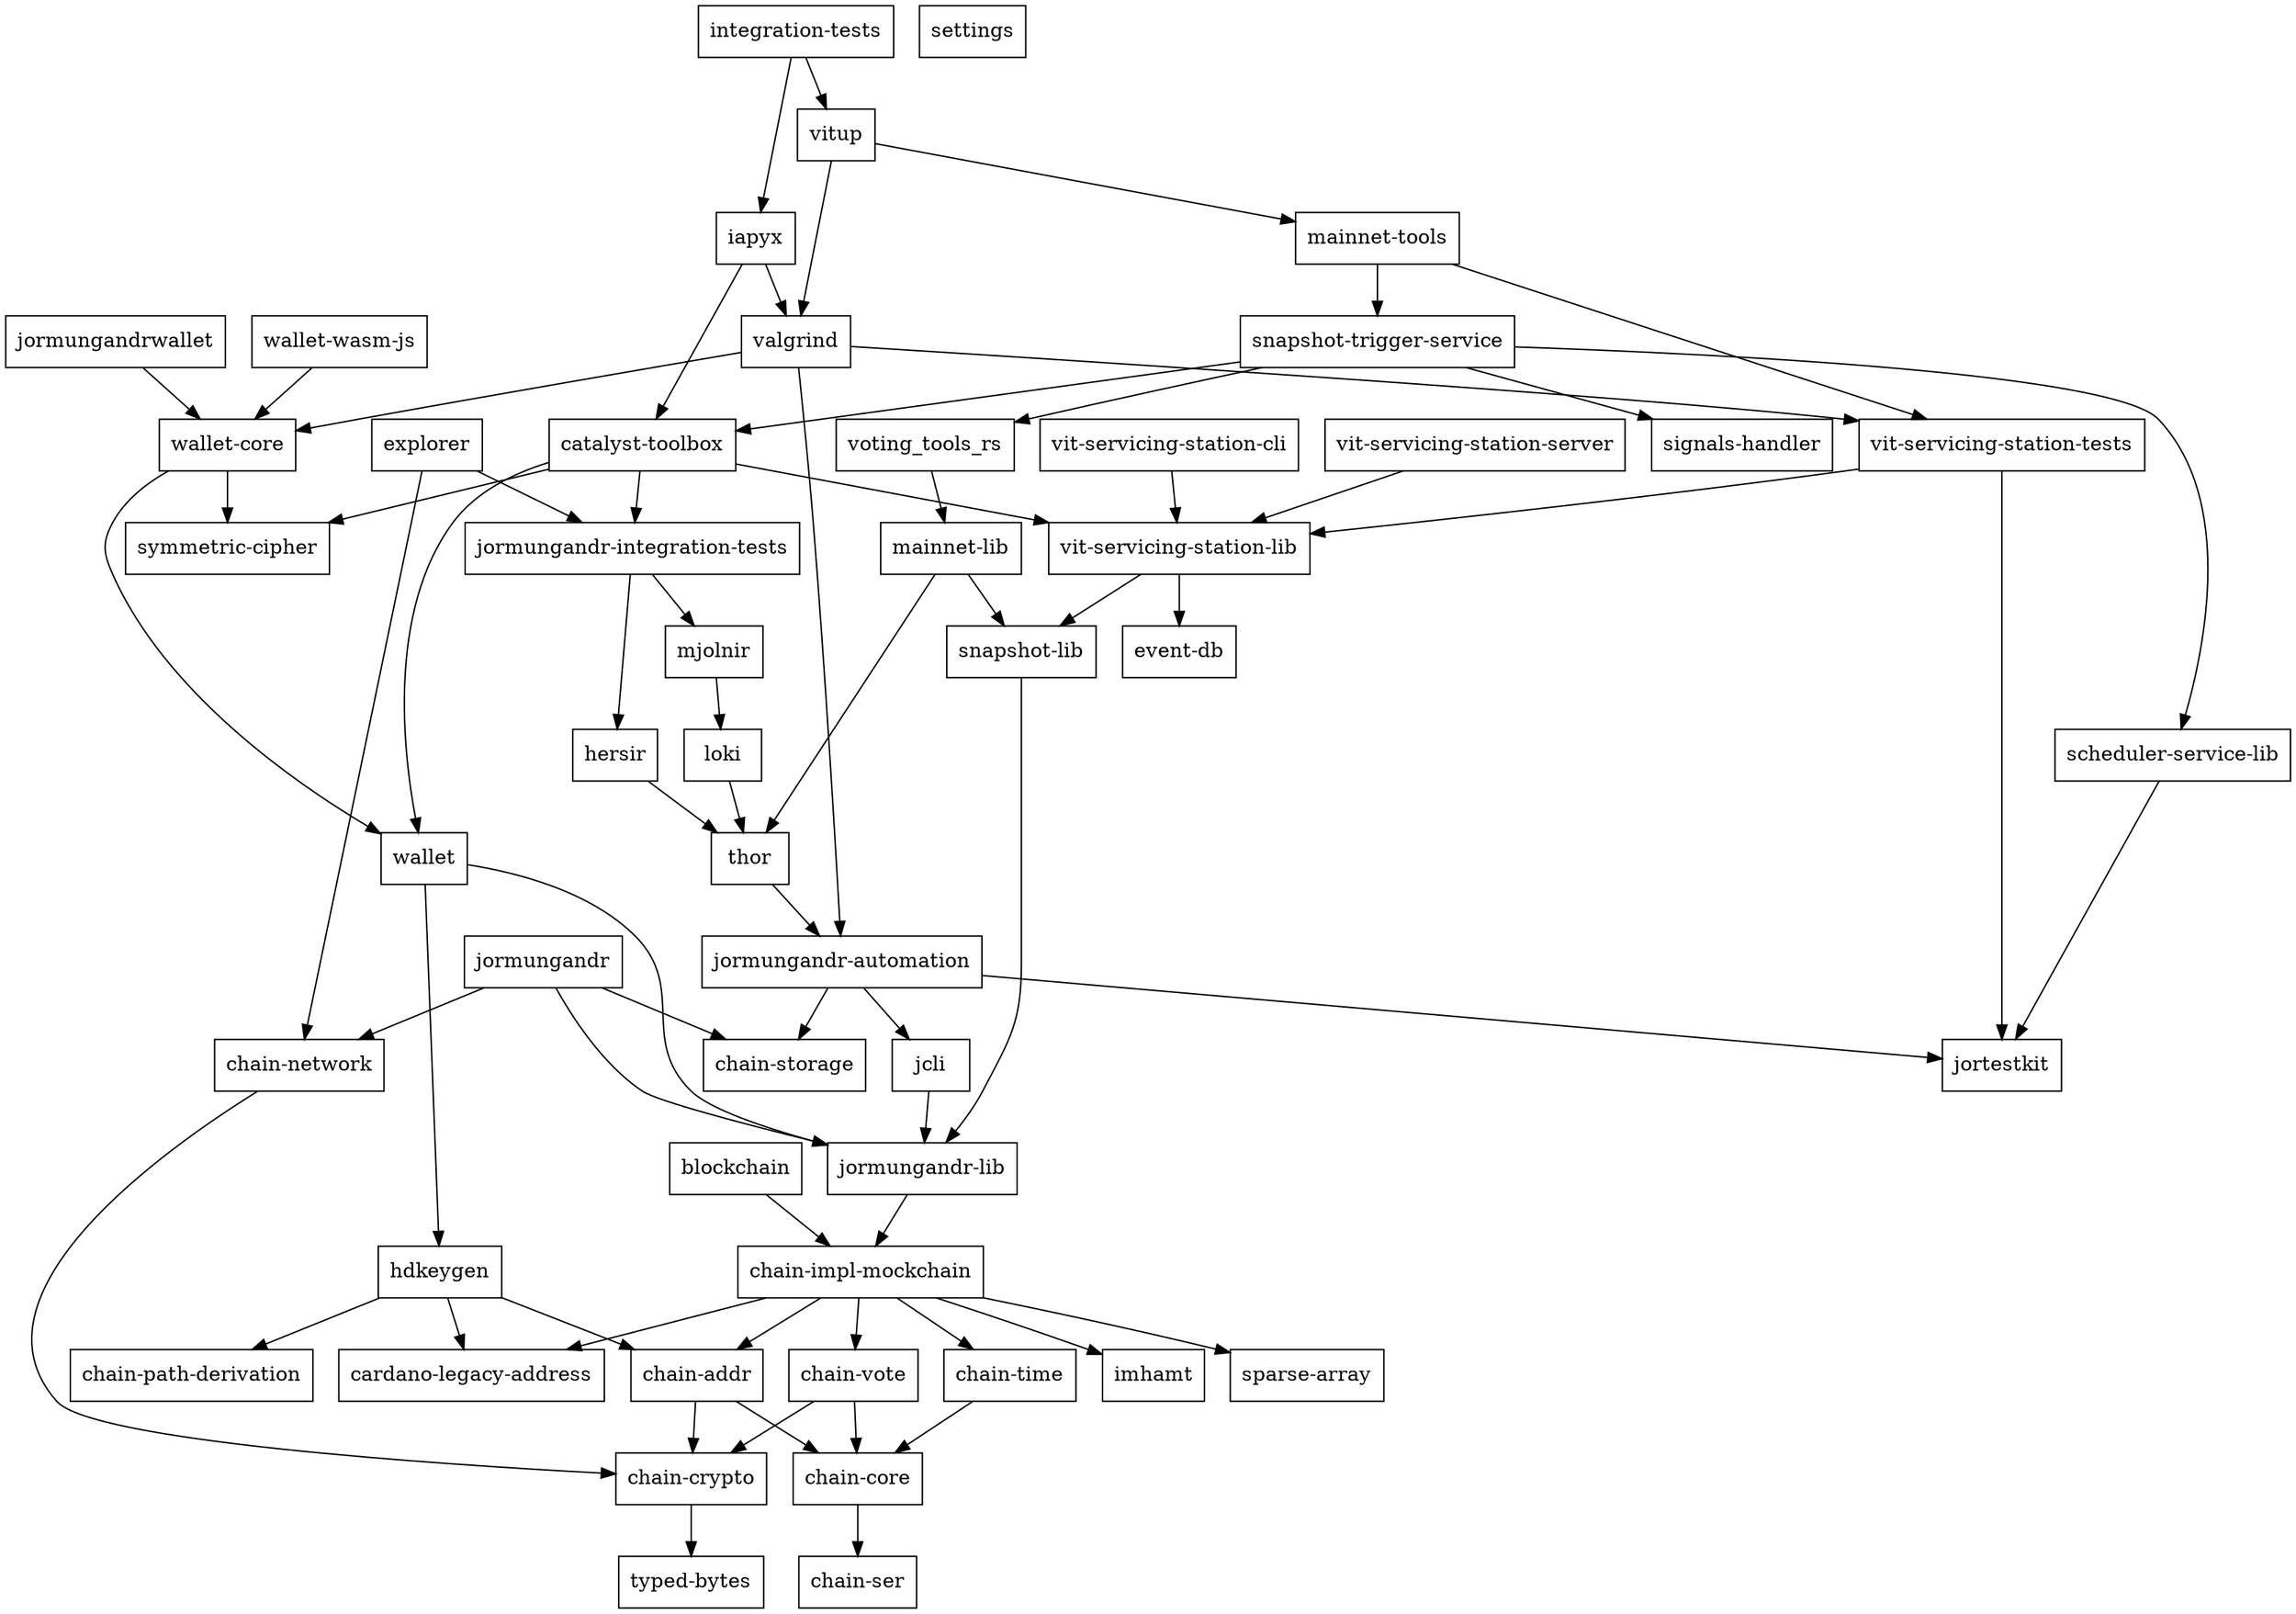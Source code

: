 digraph {
    0 [ label = "catalyst-toolbox" shape = box]
    1 [ label = "chain-addr" shape = box]
    2 [ label = "chain-core" shape = box]
    3 [ label = "chain-ser" shape = box]
    4 [ label = "chain-crypto" shape = box]
    5 [ label = "typed-bytes" shape = box]
    6 [ label = "chain-impl-mockchain" shape = box]
    7 [ label = "cardano-legacy-address" shape = box]
    8 [ label = "chain-time" shape = box]
    9 [ label = "chain-vote" shape = box]
    10 [ label = "imhamt" shape = box]
    11 [ label = "sparse-array" shape = box]
    12 [ label = "chain-storage" shape = box]
    13 [ label = "jcli" shape = box]
    14 [ label = "jormungandr-lib" shape = box]
    15 [ label = "jormungandr-automation" shape = box]
    16 [ label = "jortestkit" shape = box]
    17 [ label = "jormungandr-integration-tests" shape = box]
    18 [ label = "hersir" shape = box]
    19 [ label = "thor" shape = box]
    20 [ label = "loki" shape = box]
    21 [ label = "mjolnir" shape = box]
    22 [ label = "snapshot-lib" shape = box]
    23 [ label = "symmetric-cipher" shape = box]
    24 [ label = "vit-servicing-station-lib" shape = box]
    25 [ label = "event-db" shape = box]
    26 [ label = "vit-servicing-station-tests" shape = box]
    27 [ label = "wallet" shape = box]
    28 [ label = "chain-path-derivation" shape = box]
    29 [ label = "hdkeygen" shape = box]
    30 [ label = "chain-network" shape = box]
    31 [ label = "jormungandrwallet" shape = box]
    32 [ label = "wallet-core" shape = box]
    33 [ label = "wallet-wasm-js" shape = box]
    34 [ label = "jormungandr" shape = box]
    35 [ label = "explorer" shape = box]
    36 [ label = "settings" shape = box]
    37 [ label = "blockchain" shape = box]
    38 [ label = "vit-servicing-station-cli" shape = box]
    39 [ label = "vit-servicing-station-server" shape = box]
    40 [ label = "iapyx" shape = box]
    41 [ label = "valgrind" shape = box]
    42 [ label = "vitup" shape = box]
    43 [ label = "mainnet-lib" shape = box]
    44 [ label = "mainnet-tools" shape = box]
    45 [ label = "scheduler-service-lib" shape = box]
    46 [ label = "signals-handler" shape = box]
    47 [ label = "snapshot-trigger-service" shape = box]
    48 [ label = "voting_tools_rs" shape = box]
    49 [ label = "integration-tests" shape = box]
    0 -> 17 [ ]
    0 -> 23 [ ]
    0 -> 24 [ ]
    0 -> 27 [ ]
    1 -> 2 [ ]
    1 -> 4 [ ]
    2 -> 3 [ ]
    4 -> 5 [ ]
    6 -> 7 [ ]
    6 -> 1 [ ]
    6 -> 8 [ ]
    6 -> 9 [ ]
    6 -> 10 [ ]
    6 -> 11 [ ]
    8 -> 2 [ ]
    9 -> 2 [ ]
    9 -> 4 [ ]
    13 -> 14 [ ]
    14 -> 6 [ ]
    15 -> 12 [ ]
    15 -> 13 [ ]
    15 -> 16 [ ]
    17 -> 18 [ ]
    17 -> 21 [ ]
    18 -> 19 [ ]
    19 -> 15 [ ]
    20 -> 19 [ ]
    21 -> 20 [ ]
    22 -> 14 [ ]
    24 -> 25 [ ]
    24 -> 22 [ ]
    26 -> 16 [ ]
    26 -> 24 [ ]
    27 -> 29 [ ]
    27 -> 14 [ ]
    29 -> 7 [ ]
    29 -> 1 [ ]
    29 -> 28 [ ]
    30 -> 4 [ ]
    31 -> 32 [ ]
    32 -> 23 [ ]
    32 -> 27 [ ]
    33 -> 32 [ ]
    34 -> 30 [ ]
    34 -> 12 [ ]
    34 -> 14 [ ]
    35 -> 30 [ ]
    35 -> 17 [ ]
    37 -> 6 [ ]
    38 -> 24 [ ]
    39 -> 24 [ ]
    40 -> 0 [ ]
    40 -> 41 [ ]
    41 -> 15 [ ]
    41 -> 26 [ ]
    41 -> 32 [ ]
    42 -> 44 [ ]
    42 -> 41 [ ]
    43 -> 22 [ ]
    43 -> 19 [ ]
    44 -> 47 [ ]
    44 -> 26 [ ]
    45 -> 16 [ ]
    47 -> 0 [ ]
    47 -> 45 [ ]
    47 -> 46 [ ]
    47 -> 48 [ ]
    48 -> 43 [ ]
    49 -> 40 [ ]
    49 -> 42 [ ]
}

